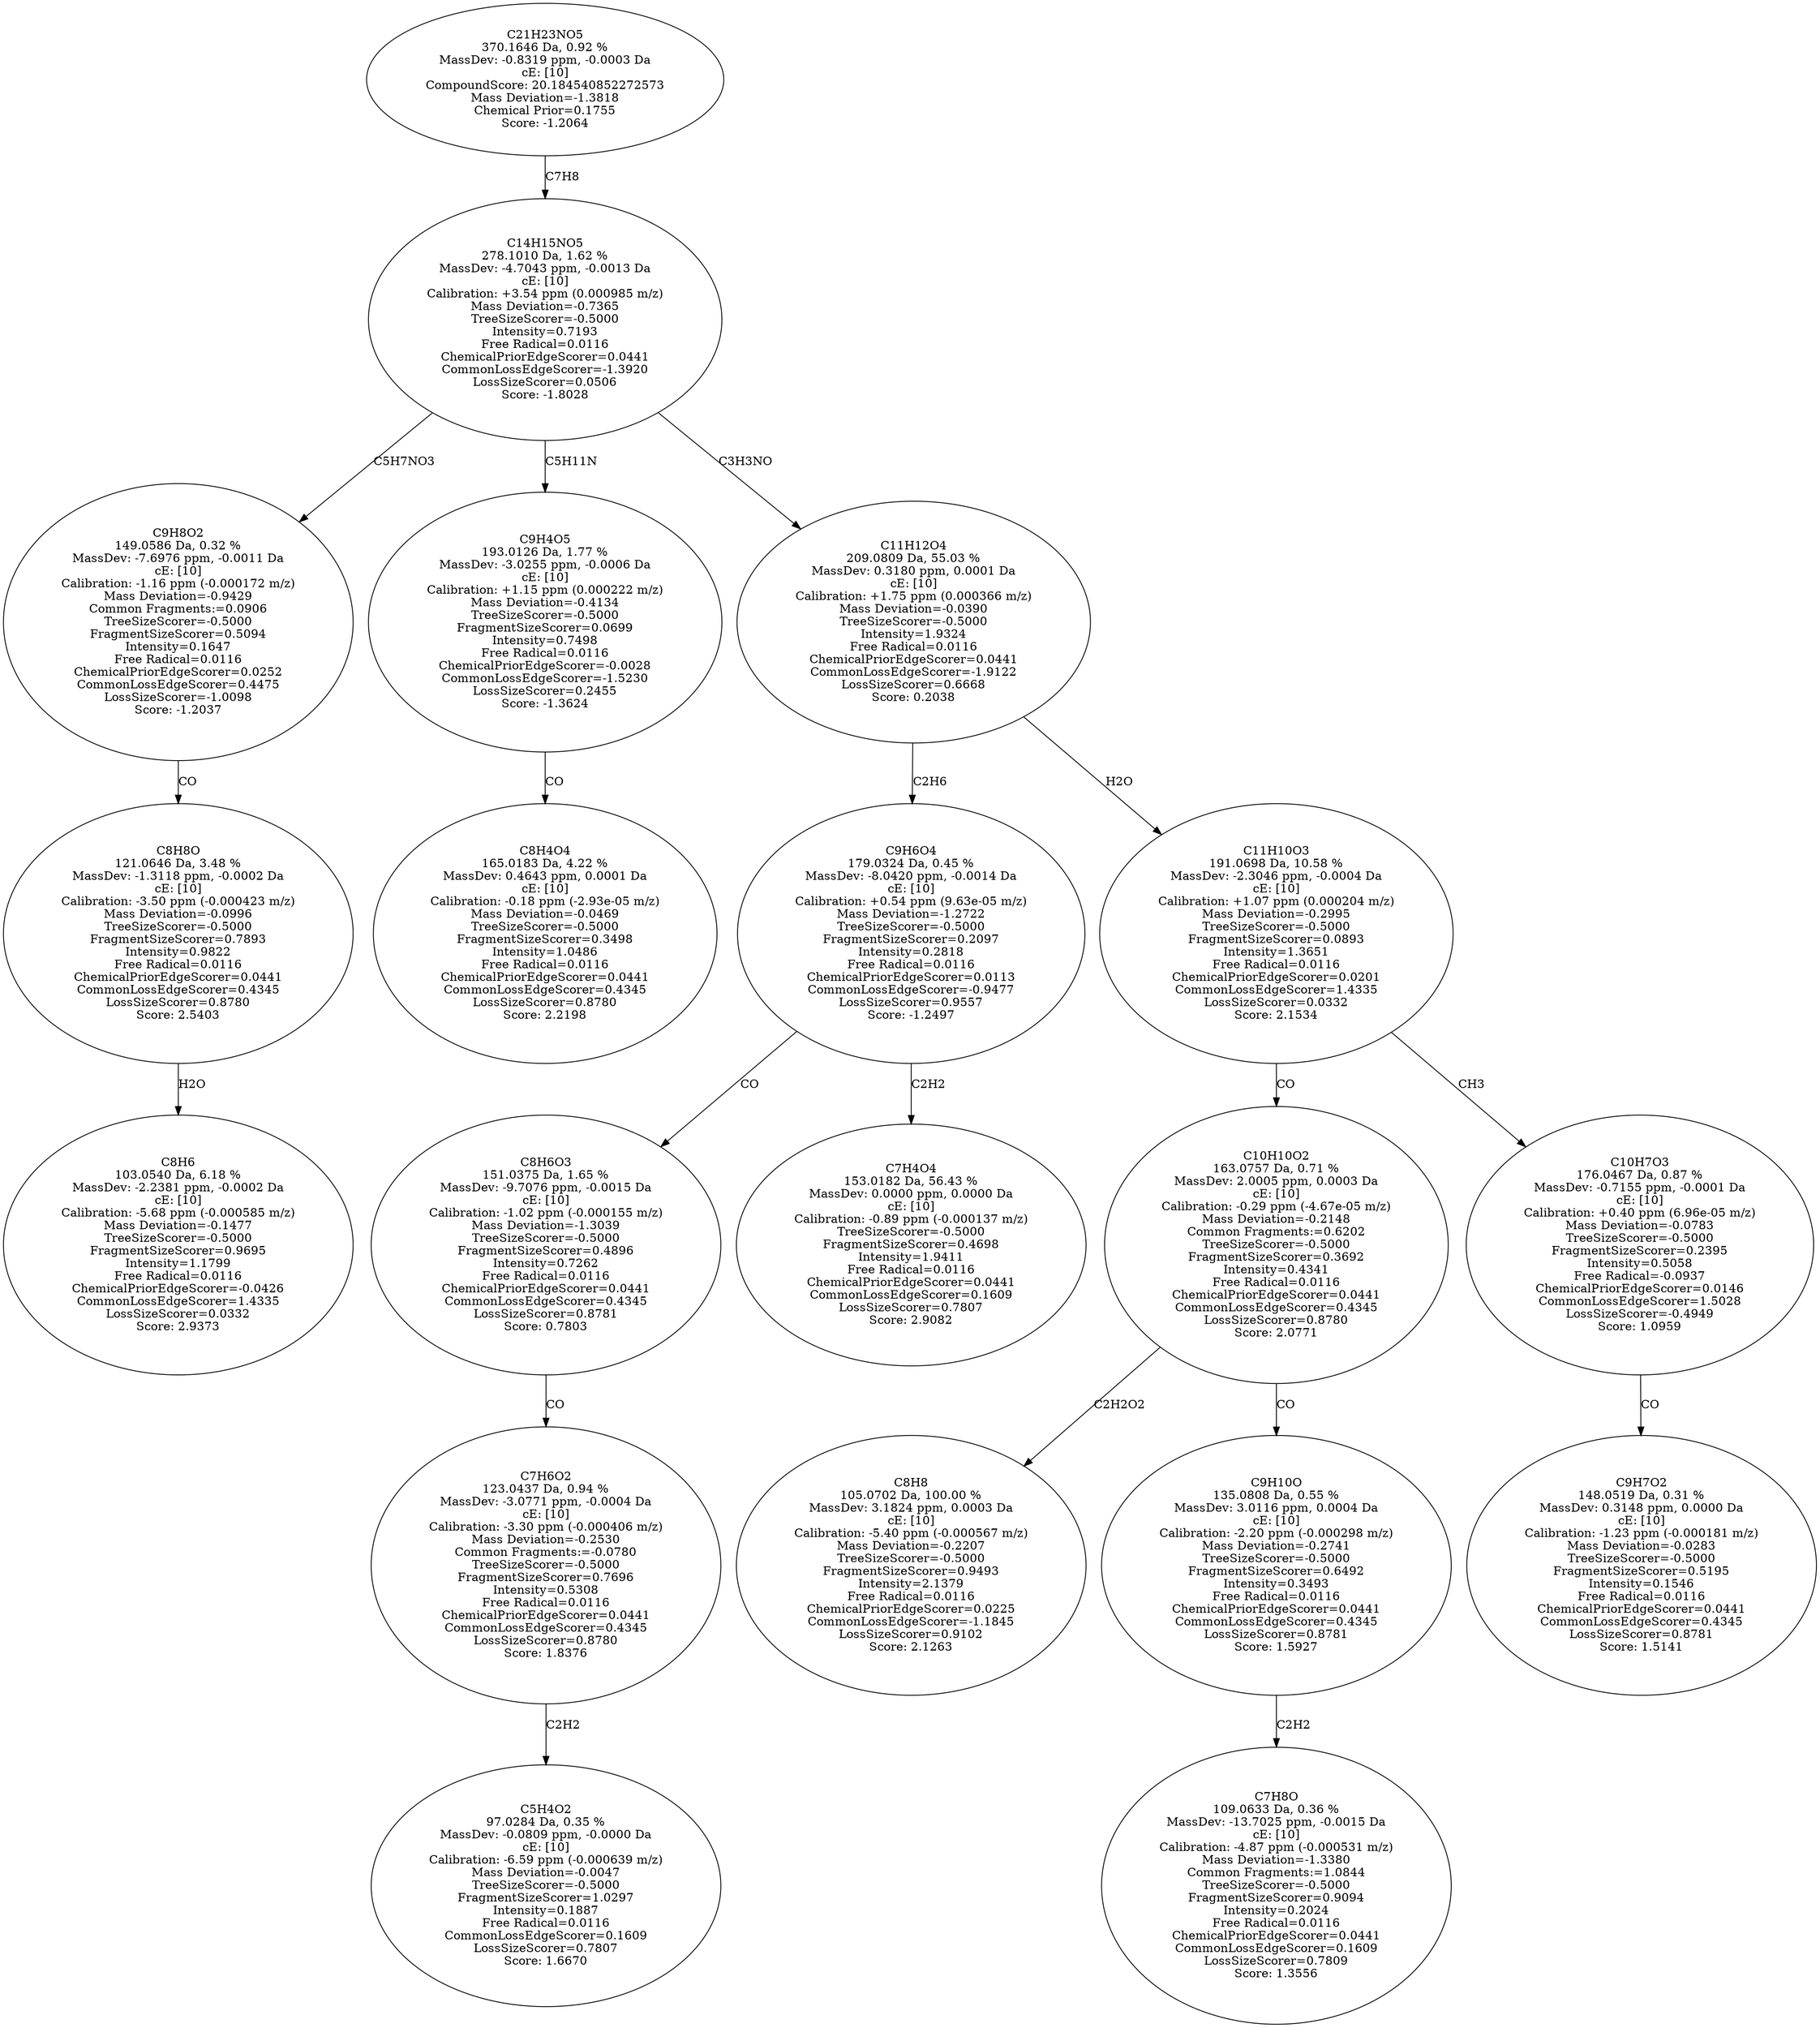 strict digraph {
v1 [label="C8H6\n103.0540 Da, 6.18 %\nMassDev: -2.2381 ppm, -0.0002 Da\ncE: [10]\nCalibration: -5.68 ppm (-0.000585 m/z)\nMass Deviation=-0.1477\nTreeSizeScorer=-0.5000\nFragmentSizeScorer=0.9695\nIntensity=1.1799\nFree Radical=0.0116\nChemicalPriorEdgeScorer=-0.0426\nCommonLossEdgeScorer=1.4335\nLossSizeScorer=0.0332\nScore: 2.9373"];
v2 [label="C8H8O\n121.0646 Da, 3.48 %\nMassDev: -1.3118 ppm, -0.0002 Da\ncE: [10]\nCalibration: -3.50 ppm (-0.000423 m/z)\nMass Deviation=-0.0996\nTreeSizeScorer=-0.5000\nFragmentSizeScorer=0.7893\nIntensity=0.9822\nFree Radical=0.0116\nChemicalPriorEdgeScorer=0.0441\nCommonLossEdgeScorer=0.4345\nLossSizeScorer=0.8780\nScore: 2.5403"];
v3 [label="C9H8O2\n149.0586 Da, 0.32 %\nMassDev: -7.6976 ppm, -0.0011 Da\ncE: [10]\nCalibration: -1.16 ppm (-0.000172 m/z)\nMass Deviation=-0.9429\nCommon Fragments:=0.0906\nTreeSizeScorer=-0.5000\nFragmentSizeScorer=0.5094\nIntensity=0.1647\nFree Radical=0.0116\nChemicalPriorEdgeScorer=0.0252\nCommonLossEdgeScorer=0.4475\nLossSizeScorer=-1.0098\nScore: -1.2037"];
v4 [label="C8H4O4\n165.0183 Da, 4.22 %\nMassDev: 0.4643 ppm, 0.0001 Da\ncE: [10]\nCalibration: -0.18 ppm (-2.93e-05 m/z)\nMass Deviation=-0.0469\nTreeSizeScorer=-0.5000\nFragmentSizeScorer=0.3498\nIntensity=1.0486\nFree Radical=0.0116\nChemicalPriorEdgeScorer=0.0441\nCommonLossEdgeScorer=0.4345\nLossSizeScorer=0.8780\nScore: 2.2198"];
v5 [label="C9H4O5\n193.0126 Da, 1.77 %\nMassDev: -3.0255 ppm, -0.0006 Da\ncE: [10]\nCalibration: +1.15 ppm (0.000222 m/z)\nMass Deviation=-0.4134\nTreeSizeScorer=-0.5000\nFragmentSizeScorer=0.0699\nIntensity=0.7498\nFree Radical=0.0116\nChemicalPriorEdgeScorer=-0.0028\nCommonLossEdgeScorer=-1.5230\nLossSizeScorer=0.2455\nScore: -1.3624"];
v6 [label="C5H4O2\n97.0284 Da, 0.35 %\nMassDev: -0.0809 ppm, -0.0000 Da\ncE: [10]\nCalibration: -6.59 ppm (-0.000639 m/z)\nMass Deviation=-0.0047\nTreeSizeScorer=-0.5000\nFragmentSizeScorer=1.0297\nIntensity=0.1887\nFree Radical=0.0116\nCommonLossEdgeScorer=0.1609\nLossSizeScorer=0.7807\nScore: 1.6670"];
v7 [label="C7H6O2\n123.0437 Da, 0.94 %\nMassDev: -3.0771 ppm, -0.0004 Da\ncE: [10]\nCalibration: -3.30 ppm (-0.000406 m/z)\nMass Deviation=-0.2530\nCommon Fragments:=-0.0780\nTreeSizeScorer=-0.5000\nFragmentSizeScorer=0.7696\nIntensity=0.5308\nFree Radical=0.0116\nChemicalPriorEdgeScorer=0.0441\nCommonLossEdgeScorer=0.4345\nLossSizeScorer=0.8780\nScore: 1.8376"];
v8 [label="C8H6O3\n151.0375 Da, 1.65 %\nMassDev: -9.7076 ppm, -0.0015 Da\ncE: [10]\nCalibration: -1.02 ppm (-0.000155 m/z)\nMass Deviation=-1.3039\nTreeSizeScorer=-0.5000\nFragmentSizeScorer=0.4896\nIntensity=0.7262\nFree Radical=0.0116\nChemicalPriorEdgeScorer=0.0441\nCommonLossEdgeScorer=0.4345\nLossSizeScorer=0.8781\nScore: 0.7803"];
v9 [label="C7H4O4\n153.0182 Da, 56.43 %\nMassDev: 0.0000 ppm, 0.0000 Da\ncE: [10]\nCalibration: -0.89 ppm (-0.000137 m/z)\nTreeSizeScorer=-0.5000\nFragmentSizeScorer=0.4698\nIntensity=1.9411\nFree Radical=0.0116\nChemicalPriorEdgeScorer=0.0441\nCommonLossEdgeScorer=0.1609\nLossSizeScorer=0.7807\nScore: 2.9082"];
v10 [label="C9H6O4\n179.0324 Da, 0.45 %\nMassDev: -8.0420 ppm, -0.0014 Da\ncE: [10]\nCalibration: +0.54 ppm (9.63e-05 m/z)\nMass Deviation=-1.2722\nTreeSizeScorer=-0.5000\nFragmentSizeScorer=0.2097\nIntensity=0.2818\nFree Radical=0.0116\nChemicalPriorEdgeScorer=0.0113\nCommonLossEdgeScorer=-0.9477\nLossSizeScorer=0.9557\nScore: -1.2497"];
v11 [label="C8H8\n105.0702 Da, 100.00 %\nMassDev: 3.1824 ppm, 0.0003 Da\ncE: [10]\nCalibration: -5.40 ppm (-0.000567 m/z)\nMass Deviation=-0.2207\nTreeSizeScorer=-0.5000\nFragmentSizeScorer=0.9493\nIntensity=2.1379\nFree Radical=0.0116\nChemicalPriorEdgeScorer=0.0225\nCommonLossEdgeScorer=-1.1845\nLossSizeScorer=0.9102\nScore: 2.1263"];
v12 [label="C7H8O\n109.0633 Da, 0.36 %\nMassDev: -13.7025 ppm, -0.0015 Da\ncE: [10]\nCalibration: -4.87 ppm (-0.000531 m/z)\nMass Deviation=-1.3380\nCommon Fragments:=1.0844\nTreeSizeScorer=-0.5000\nFragmentSizeScorer=0.9094\nIntensity=0.2024\nFree Radical=0.0116\nChemicalPriorEdgeScorer=0.0441\nCommonLossEdgeScorer=0.1609\nLossSizeScorer=0.7809\nScore: 1.3556"];
v13 [label="C9H10O\n135.0808 Da, 0.55 %\nMassDev: 3.0116 ppm, 0.0004 Da\ncE: [10]\nCalibration: -2.20 ppm (-0.000298 m/z)\nMass Deviation=-0.2741\nTreeSizeScorer=-0.5000\nFragmentSizeScorer=0.6492\nIntensity=0.3493\nFree Radical=0.0116\nChemicalPriorEdgeScorer=0.0441\nCommonLossEdgeScorer=0.4345\nLossSizeScorer=0.8781\nScore: 1.5927"];
v14 [label="C10H10O2\n163.0757 Da, 0.71 %\nMassDev: 2.0005 ppm, 0.0003 Da\ncE: [10]\nCalibration: -0.29 ppm (-4.67e-05 m/z)\nMass Deviation=-0.2148\nCommon Fragments:=0.6202\nTreeSizeScorer=-0.5000\nFragmentSizeScorer=0.3692\nIntensity=0.4341\nFree Radical=0.0116\nChemicalPriorEdgeScorer=0.0441\nCommonLossEdgeScorer=0.4345\nLossSizeScorer=0.8780\nScore: 2.0771"];
v15 [label="C9H7O2\n148.0519 Da, 0.31 %\nMassDev: 0.3148 ppm, 0.0000 Da\ncE: [10]\nCalibration: -1.23 ppm (-0.000181 m/z)\nMass Deviation=-0.0283\nTreeSizeScorer=-0.5000\nFragmentSizeScorer=0.5195\nIntensity=0.1546\nFree Radical=0.0116\nChemicalPriorEdgeScorer=0.0441\nCommonLossEdgeScorer=0.4345\nLossSizeScorer=0.8781\nScore: 1.5141"];
v16 [label="C10H7O3\n176.0467 Da, 0.87 %\nMassDev: -0.7155 ppm, -0.0001 Da\ncE: [10]\nCalibration: +0.40 ppm (6.96e-05 m/z)\nMass Deviation=-0.0783\nTreeSizeScorer=-0.5000\nFragmentSizeScorer=0.2395\nIntensity=0.5058\nFree Radical=-0.0937\nChemicalPriorEdgeScorer=0.0146\nCommonLossEdgeScorer=1.5028\nLossSizeScorer=-0.4949\nScore: 1.0959"];
v17 [label="C11H10O3\n191.0698 Da, 10.58 %\nMassDev: -2.3046 ppm, -0.0004 Da\ncE: [10]\nCalibration: +1.07 ppm (0.000204 m/z)\nMass Deviation=-0.2995\nTreeSizeScorer=-0.5000\nFragmentSizeScorer=0.0893\nIntensity=1.3651\nFree Radical=0.0116\nChemicalPriorEdgeScorer=0.0201\nCommonLossEdgeScorer=1.4335\nLossSizeScorer=0.0332\nScore: 2.1534"];
v18 [label="C11H12O4\n209.0809 Da, 55.03 %\nMassDev: 0.3180 ppm, 0.0001 Da\ncE: [10]\nCalibration: +1.75 ppm (0.000366 m/z)\nMass Deviation=-0.0390\nTreeSizeScorer=-0.5000\nIntensity=1.9324\nFree Radical=0.0116\nChemicalPriorEdgeScorer=0.0441\nCommonLossEdgeScorer=-1.9122\nLossSizeScorer=0.6668\nScore: 0.2038"];
v19 [label="C14H15NO5\n278.1010 Da, 1.62 %\nMassDev: -4.7043 ppm, -0.0013 Da\ncE: [10]\nCalibration: +3.54 ppm (0.000985 m/z)\nMass Deviation=-0.7365\nTreeSizeScorer=-0.5000\nIntensity=0.7193\nFree Radical=0.0116\nChemicalPriorEdgeScorer=0.0441\nCommonLossEdgeScorer=-1.3920\nLossSizeScorer=0.0506\nScore: -1.8028"];
v20 [label="C21H23NO5\n370.1646 Da, 0.92 %\nMassDev: -0.8319 ppm, -0.0003 Da\ncE: [10]\nCompoundScore: 20.184540852272573\nMass Deviation=-1.3818\nChemical Prior=0.1755\nScore: -1.2064"];
v2 -> v1 [label="H2O"];
v3 -> v2 [label="CO"];
v19 -> v3 [label="C5H7NO3"];
v5 -> v4 [label="CO"];
v19 -> v5 [label="C5H11N"];
v7 -> v6 [label="C2H2"];
v8 -> v7 [label="CO"];
v10 -> v8 [label="CO"];
v10 -> v9 [label="C2H2"];
v18 -> v10 [label="C2H6"];
v14 -> v11 [label="C2H2O2"];
v13 -> v12 [label="C2H2"];
v14 -> v13 [label="CO"];
v17 -> v14 [label="CO"];
v16 -> v15 [label="CO"];
v17 -> v16 [label="CH3"];
v18 -> v17 [label="H2O"];
v19 -> v18 [label="C3H3NO"];
v20 -> v19 [label="C7H8"];
}